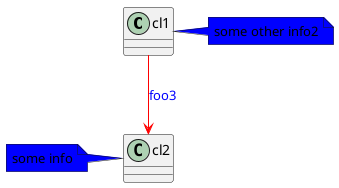 {
  "sha1": "d6qkyjqlvc1s6c2zej8rlzlkbmyjuki",
  "insertion": {
    "when": "2024-06-01T09:03:02.584Z",
    "user": "plantuml@gmail.com"
  }
}
@startuml
class cl1
class cl2
cl1 --> cl2 #red;text:blue : foo3

note left of cl2 #blue;line.bold:purple;text:777 : some info

note right of cl1 #blue;line.bold:purple;text:FF0
  some other info2
end note

@enduml
